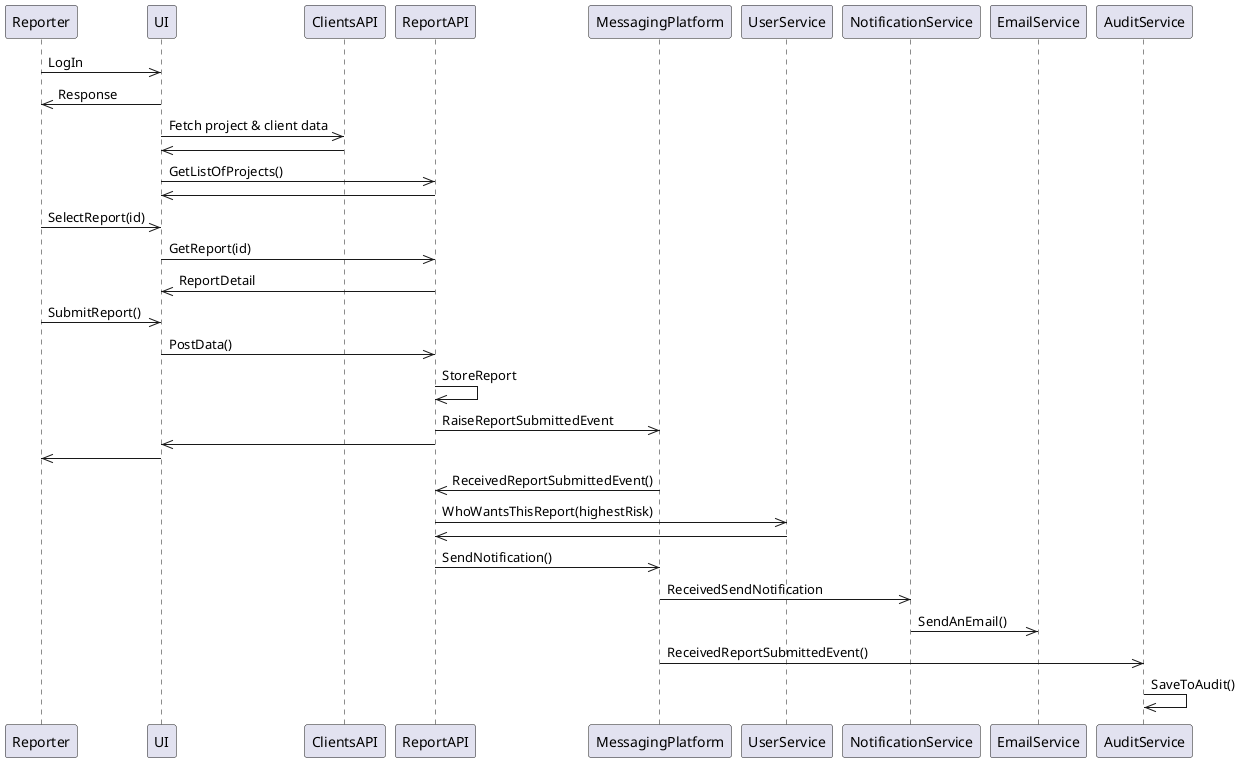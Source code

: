 @startuml Report Submission
Reporter->>UI: LogIn
UI->>Reporter: Response
UI->>ClientsAPI: Fetch project & client data
ClientsAPI->>UI: 
UI->>ReportAPI: GetListOfProjects()
ReportAPI->>UI: 
Reporter->>UI: SelectReport(id)
UI->>ReportAPI: GetReport(id)
ReportAPI->>UI: ReportDetail
Reporter->>UI: SubmitReport()
UI->>ReportAPI: PostData()
ReportAPI->>ReportAPI: StoreReport
ReportAPI->>MessagingPlatform: RaiseReportSubmittedEvent
ReportAPI->>UI: 
UI->>Reporter: 
MessagingPlatform->>ReportAPI: ReceivedReportSubmittedEvent()
ReportAPI->>UserService: WhoWantsThisReport(highestRisk)
UserService->>ReportAPI: 
ReportAPI->>MessagingPlatform: SendNotification()    
MessagingPlatform->>NotificationService: ReceivedSendNotification
NotificationService->>EmailService: SendAnEmail()
MessagingPlatform->>AuditService: ReceivedReportSubmittedEvent()
AuditService->>AuditService: SaveToAudit()
